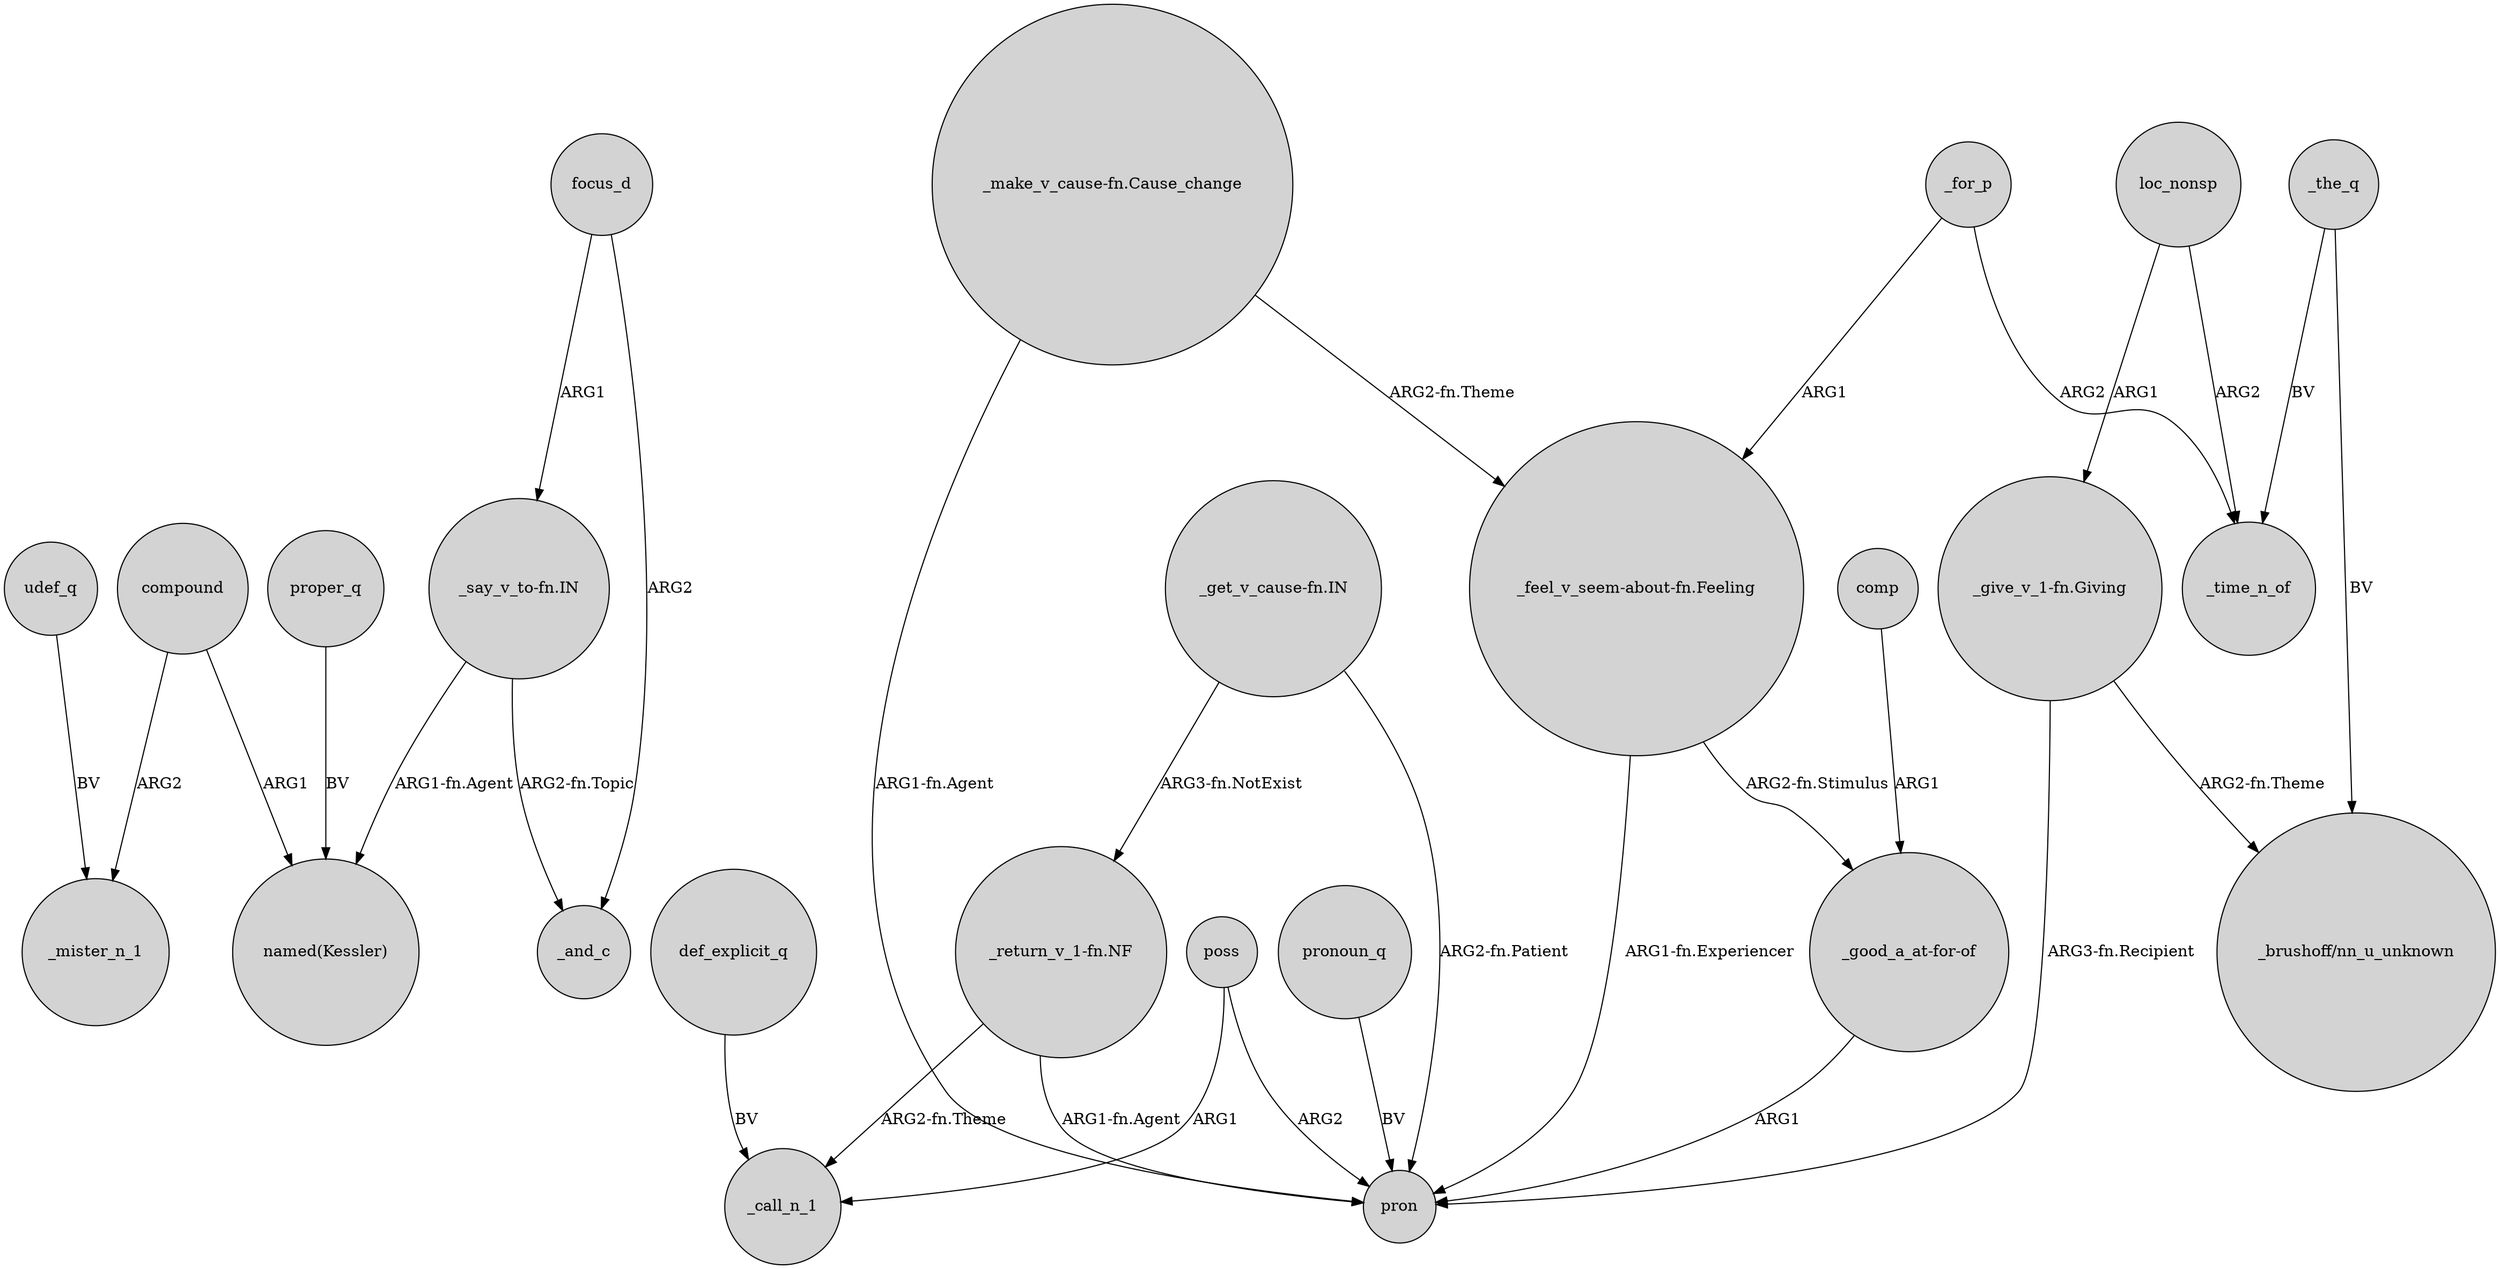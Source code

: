 digraph {
	node [shape=circle style=filled]
	"_say_v_to-fn.IN" -> "named(Kessler)" [label="ARG1-fn.Agent"]
	poss -> pron [label=ARG2]
	"_return_v_1-fn.NF" -> pron [label="ARG1-fn.Agent"]
	proper_q -> "named(Kessler)" [label=BV]
	"_get_v_cause-fn.IN" -> pron [label="ARG2-fn.Patient"]
	comp -> "_good_a_at-for-of" [label=ARG1]
	"_good_a_at-for-of" -> pron [label=ARG1]
	compound -> _mister_n_1 [label=ARG2]
	"_get_v_cause-fn.IN" -> "_return_v_1-fn.NF" [label="ARG3-fn.NotExist"]
	udef_q -> _mister_n_1 [label=BV]
	loc_nonsp -> _time_n_of [label=ARG2]
	poss -> _call_n_1 [label=ARG1]
	_for_p -> _time_n_of [label=ARG2]
	focus_d -> _and_c [label=ARG2]
	"_feel_v_seem-about-fn.Feeling" -> pron [label="ARG1-fn.Experiencer"]
	"_feel_v_seem-about-fn.Feeling" -> "_good_a_at-for-of" [label="ARG2-fn.Stimulus"]
	"_give_v_1-fn.Giving" -> "_brushoff/nn_u_unknown" [label="ARG2-fn.Theme"]
	_the_q -> "_brushoff/nn_u_unknown" [label=BV]
	"_make_v_cause-fn.Cause_change" -> pron [label="ARG1-fn.Agent"]
	pronoun_q -> pron [label=BV]
	_the_q -> _time_n_of [label=BV]
	def_explicit_q -> _call_n_1 [label=BV]
	"_say_v_to-fn.IN" -> _and_c [label="ARG2-fn.Topic"]
	"_return_v_1-fn.NF" -> _call_n_1 [label="ARG2-fn.Theme"]
	loc_nonsp -> "_give_v_1-fn.Giving" [label=ARG1]
	compound -> "named(Kessler)" [label=ARG1]
	"_make_v_cause-fn.Cause_change" -> "_feel_v_seem-about-fn.Feeling" [label="ARG2-fn.Theme"]
	_for_p -> "_feel_v_seem-about-fn.Feeling" [label=ARG1]
	"_give_v_1-fn.Giving" -> pron [label="ARG3-fn.Recipient"]
	focus_d -> "_say_v_to-fn.IN" [label=ARG1]
}
